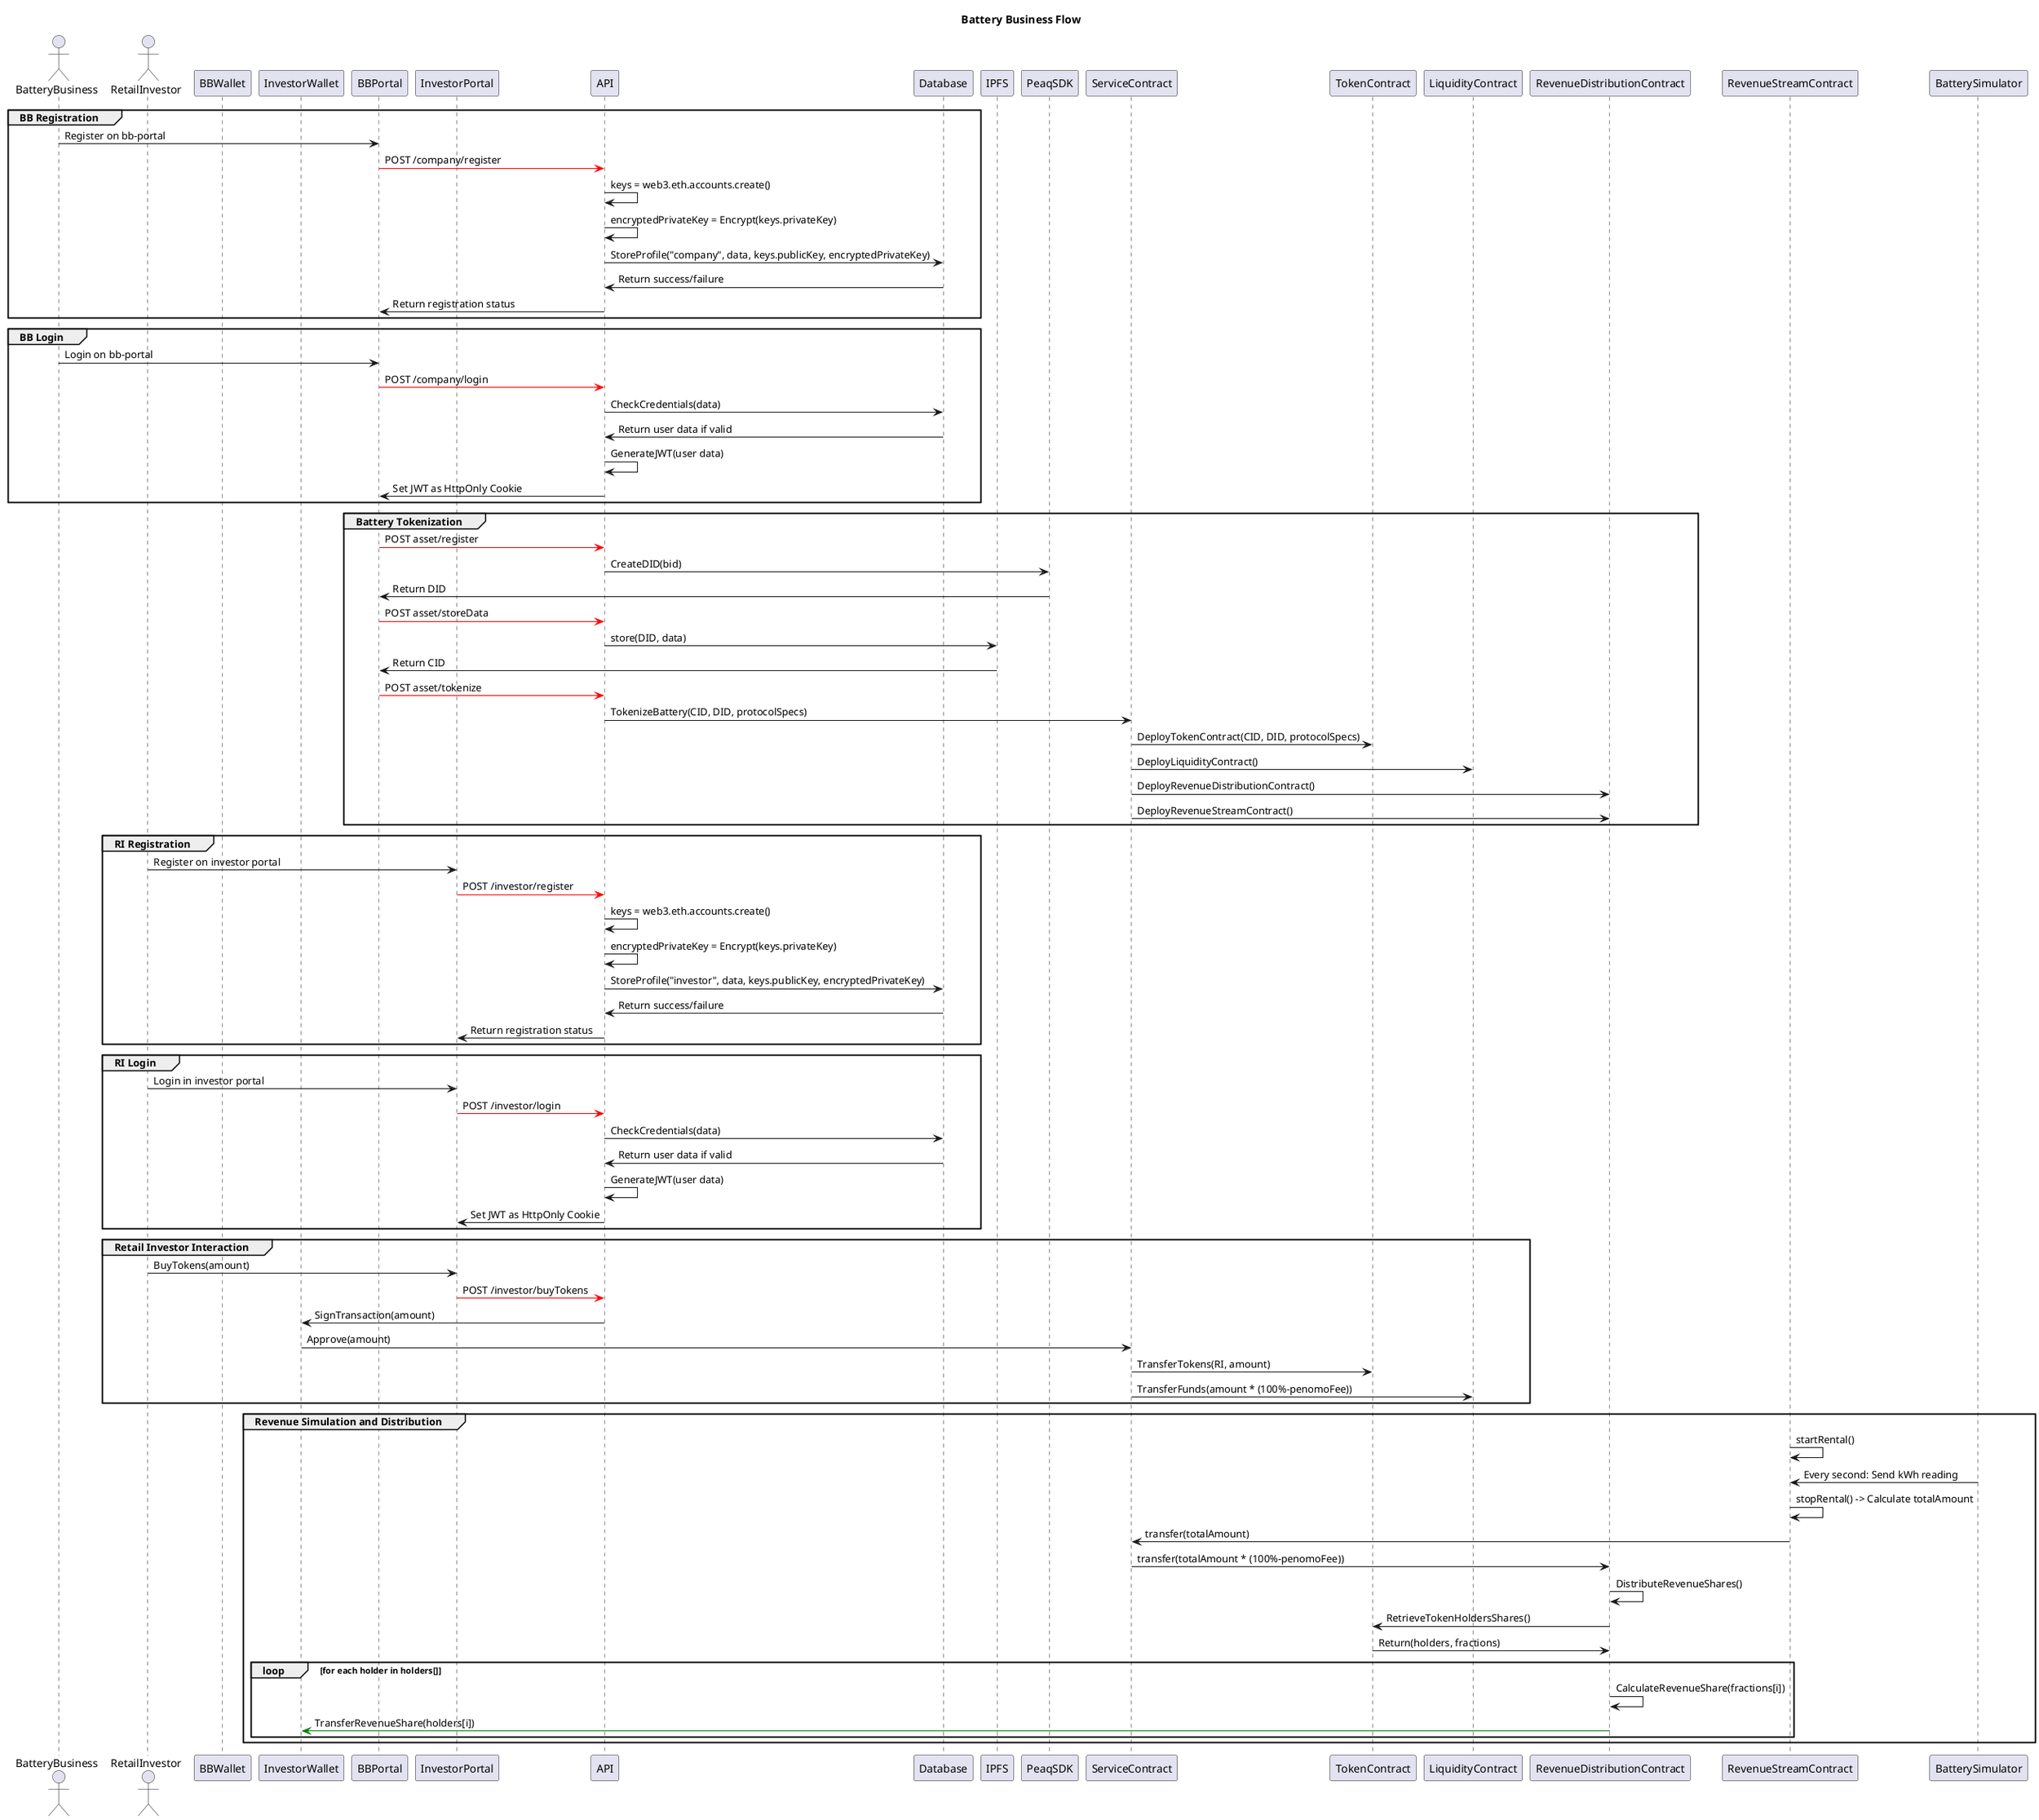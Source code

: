 @startuml
title Battery Business Flow

actor BatteryBusiness as BB
actor RetailInvestor as RI

participant BBWallet as BBW
participant InvestorWallet as IW

participant BBPortal as BBP
participant InvestorPortal as IP

participant API as API

participant Database as DB
participant IPFS as IPFS
participant PeaqSDK as PS

participant ServiceContract as SC
participant TokenContract as TC
participant LiquidityContract as LC
participant RevenueDistributionContract as RDC
participant RevenueStreamContract as RSC

participant BatterySimulator as BS

' Battery Business Registration
group BB Registration
    BB -> BBP: Register on bb-portal
    BBP -[#red]> API: POST /company/register
    API -> API: keys = web3.eth.accounts.create()
    API -> API: encryptedPrivateKey = Encrypt(keys.privateKey)
    API -> DB: StoreProfile("company", data, keys.publicKey, encryptedPrivateKey)
    DB -> API: Return success/failure
    API -> BBP: Return registration status
end

group BB Login
    BB -> BBP: Login on bb-portal
    BBP -[#red]> API: POST /company/login
    API -> DB: CheckCredentials(data)
    DB -> API: Return user data if valid
    API -> API: GenerateJWT(user data)
    API -> BBP: Set JWT as HttpOnly Cookie
end

' Battery Tokenization
group Battery Tokenization
    BBP -[#red]> API: POST asset/register
    API -> PS: CreateDID(bid)
    PS -> BBP: Return DID
    BBP -[#red]> API: POST asset/storeData
    API -> IPFS: store(DID, data)
    IPFS -> BBP: Return CID
    BBP -[#red]> API: POST asset/tokenize
    API -> SC: TokenizeBattery(CID, DID, protocolSpecs)
    SC -> TC: DeployTokenContract(CID, DID, protocolSpecs)
    SC -> LC: DeployLiquidityContract()
    SC -> RDC: DeployRevenueDistributionContract()
    SC -> RDC: DeployRevenueStreamContract()
end

' Retail Investor Registration and Login
group RI Registration
    RI -> IP: Register on investor portal
    IP -[#red]> API: POST /investor/register
    API -> API: keys = web3.eth.accounts.create()
    API -> API: encryptedPrivateKey = Encrypt(keys.privateKey)
    API -> DB: StoreProfile("investor", data, keys.publicKey, encryptedPrivateKey)
    DB -> API: Return success/failure
    API -> IP: Return registration status
end

group RI Login
    RI -> IP: Login in investor portal
    IP -[#red]> API: POST /investor/login
    API -> DB: CheckCredentials(data)
    DB -> API: Return user data if valid
    API -> API: GenerateJWT(user data)
    API -> IP: Set JWT as HttpOnly Cookie
end

' Retail Investor Token Purchase
group Retail Investor Interaction
    RI -> IP: BuyTokens(amount)
    IP -[#red]> API: POST /investor/buyTokens
    API -> IW: SignTransaction(amount)
    IW -> SC: Approve(amount)
    SC -> TC: TransferTokens(RI, amount)
    SC -> LC: TransferFunds(amount * (100%-penomoFee))
end


' Revenue Simulation and Distribution
group Revenue Simulation and Distribution
    RSC -> RSC: startRental()
    BS -> RSC: Every second: Send kWh reading
    RSC -> RSC: stopRental() -> Calculate totalAmount
    RSC -> SC: transfer(totalAmount)
    SC -> RDC: transfer(totalAmount * (100%-penomoFee))
    RDC -> RDC:  DistributeRevenueShares()
    RDC -> TC: RetrieveTokenHoldersShares()
    TC -> RDC: Return(holders, fractions)
    loop for each holder in holders[]
        RDC -> RDC: CalculateRevenueShare(fractions[i])
        RDC -[#green]> IW: TransferRevenueShare(holders[i])
    end
end

@enduml

